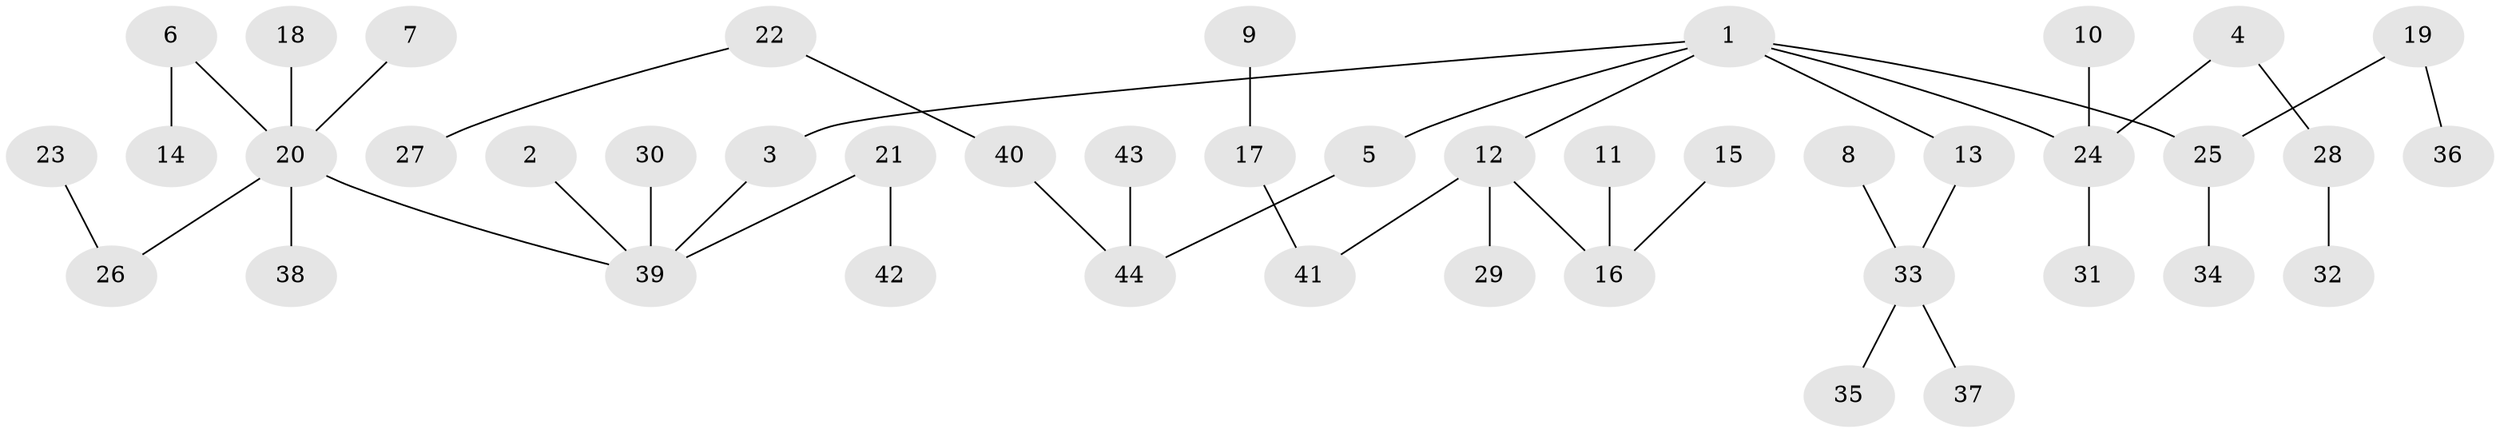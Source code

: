 // original degree distribution, {3: 0.12643678160919541, 7: 0.011494252873563218, 5: 0.022988505747126436, 4: 0.05747126436781609, 1: 0.4367816091954023, 6: 0.011494252873563218, 2: 0.3333333333333333}
// Generated by graph-tools (version 1.1) at 2025/50/03/09/25 03:50:26]
// undirected, 44 vertices, 43 edges
graph export_dot {
graph [start="1"]
  node [color=gray90,style=filled];
  1;
  2;
  3;
  4;
  5;
  6;
  7;
  8;
  9;
  10;
  11;
  12;
  13;
  14;
  15;
  16;
  17;
  18;
  19;
  20;
  21;
  22;
  23;
  24;
  25;
  26;
  27;
  28;
  29;
  30;
  31;
  32;
  33;
  34;
  35;
  36;
  37;
  38;
  39;
  40;
  41;
  42;
  43;
  44;
  1 -- 3 [weight=1.0];
  1 -- 5 [weight=1.0];
  1 -- 12 [weight=1.0];
  1 -- 13 [weight=1.0];
  1 -- 24 [weight=1.0];
  1 -- 25 [weight=1.0];
  2 -- 39 [weight=1.0];
  3 -- 39 [weight=1.0];
  4 -- 24 [weight=1.0];
  4 -- 28 [weight=1.0];
  5 -- 44 [weight=1.0];
  6 -- 14 [weight=1.0];
  6 -- 20 [weight=1.0];
  7 -- 20 [weight=1.0];
  8 -- 33 [weight=1.0];
  9 -- 17 [weight=1.0];
  10 -- 24 [weight=1.0];
  11 -- 16 [weight=1.0];
  12 -- 16 [weight=1.0];
  12 -- 29 [weight=1.0];
  12 -- 41 [weight=1.0];
  13 -- 33 [weight=1.0];
  15 -- 16 [weight=1.0];
  17 -- 41 [weight=1.0];
  18 -- 20 [weight=1.0];
  19 -- 25 [weight=1.0];
  19 -- 36 [weight=1.0];
  20 -- 26 [weight=1.0];
  20 -- 38 [weight=1.0];
  20 -- 39 [weight=1.0];
  21 -- 39 [weight=1.0];
  21 -- 42 [weight=1.0];
  22 -- 27 [weight=1.0];
  22 -- 40 [weight=1.0];
  23 -- 26 [weight=1.0];
  24 -- 31 [weight=1.0];
  25 -- 34 [weight=1.0];
  28 -- 32 [weight=1.0];
  30 -- 39 [weight=1.0];
  33 -- 35 [weight=1.0];
  33 -- 37 [weight=1.0];
  40 -- 44 [weight=1.0];
  43 -- 44 [weight=1.0];
}
